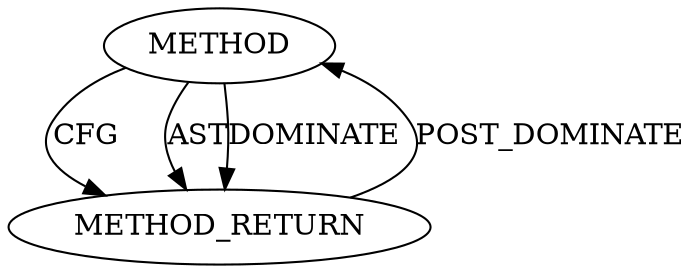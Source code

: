 digraph {
  12969 [label=METHOD COLUMN_NUMBER=5 LINE_NUMBER=2 COLUMN_NUMBER_END=15 IS_EXTERNAL=false SIGNATURE="int test_sqr ()" NAME="test_sqr" AST_PARENT_TYPE="TYPE_DECL" AST_PARENT_FULL_NAME="/home/kb/PycharmProjects/in-line-we-trust/data/raw/openssl/functions/test_sqr--d02b48c63a58ea4367a0.c:<global>" ORDER=2 CODE="int test_sqr ()" FULL_NAME="test_sqr" LINE_NUMBER_END=2 FILENAME="/home/kb/PycharmProjects/in-line-we-trust/data/raw/openssl/functions/test_sqr--d02b48c63a58ea4367a0.c"]
  12970 [label=METHOD_RETURN ORDER=1 CODE="int" COLUMN_NUMBER=5 LINE_NUMBER=2 TYPE_FULL_NAME="int" EVALUATION_STRATEGY="BY_VALUE"]
  12969 -> 12970 [label=CFG ]
  12969 -> 12970 [label=AST ]
  12969 -> 12970 [label=DOMINATE ]
  12970 -> 12969 [label=POST_DOMINATE ]
}
